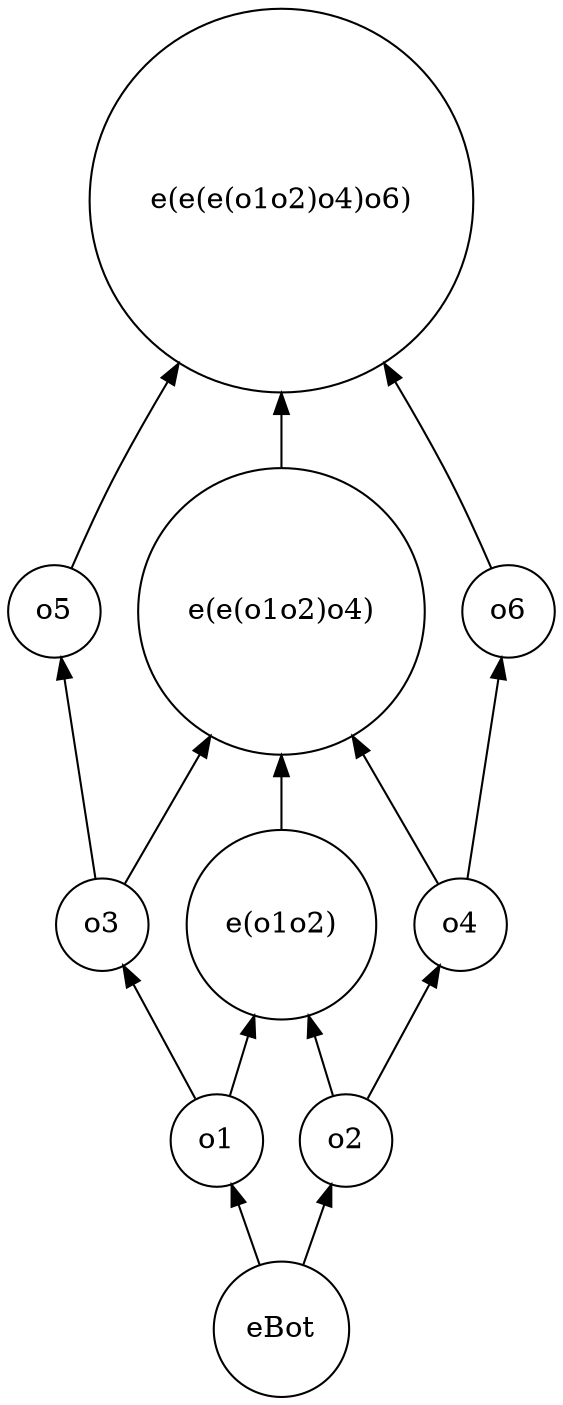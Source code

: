 strict digraph cla_v1_df_step1 {
	rankdir=BT
	o4 [shape=circle]
	"e(e(o1o2)o4)" [shape=circle]
	o6 [shape=circle]
	o1 [shape=circle]
	"e(o1o2)" [shape=circle]
	eBot [shape=circle]
	"e(e(e(o1o2)o4)o6)" [shape=circle]
	o5 [shape=circle]
	o2 [shape=circle]
	o3 [shape=circle]
	o2 -> o4
	o4 -> "e(e(o1o2)o4)"
	"e(o1o2)" -> "e(e(o1o2)o4)"
	o3 -> "e(e(o1o2)o4)"
	o4 -> o6
	eBot -> o1
	o2 -> "e(o1o2)"
	o1 -> "e(o1o2)"
	o5 -> "e(e(e(o1o2)o4)o6)"
	"e(e(o1o2)o4)" -> "e(e(e(o1o2)o4)o6)"
	o6 -> "e(e(e(o1o2)o4)o6)"
	o3 -> o5
	eBot -> o2
	o1 -> o3
}

